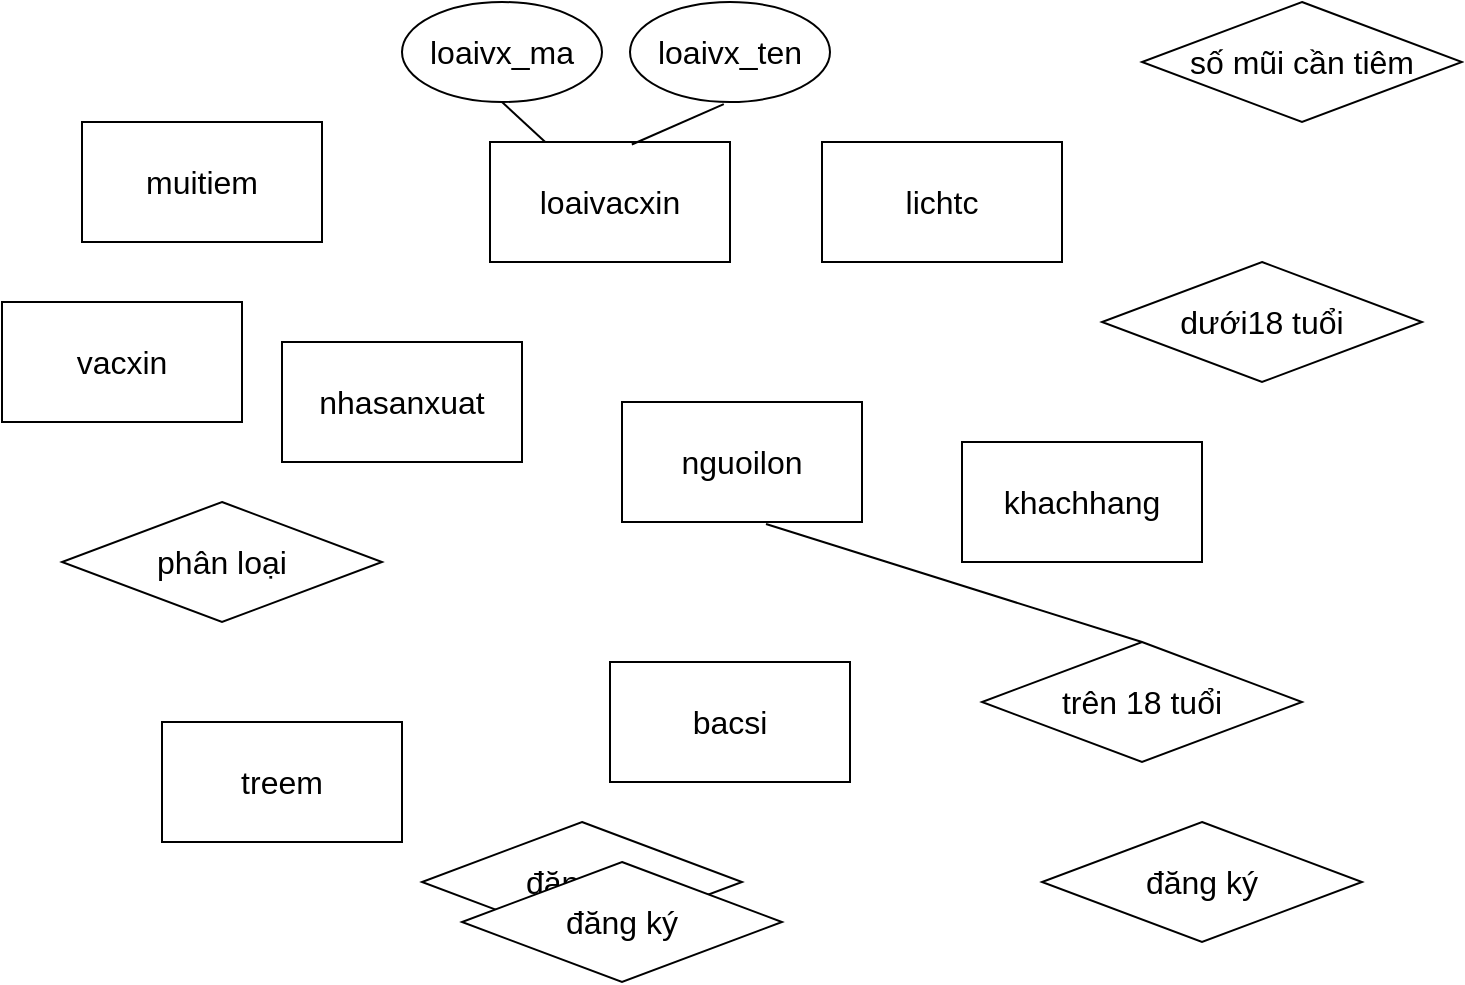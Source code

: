 <mxfile version="16.1.0" type="github">
  <diagram id="C5RBs43oDa-KdzZeNtuy" name="Page-1">
    <mxGraphModel dx="328" dy="184" grid="1" gridSize="10" guides="1" tooltips="1" connect="1" arrows="1" fold="1" page="1" pageScale="1" pageWidth="827" pageHeight="1169" math="0" shadow="0">
      <root>
        <mxCell id="WIyWlLk6GJQsqaUBKTNV-0" />
        <mxCell id="WIyWlLk6GJQsqaUBKTNV-1" parent="WIyWlLk6GJQsqaUBKTNV-0" />
        <mxCell id="QvG_tltzTtsuW_8JRA0w-0" value="muitiem" style="rounded=0;whiteSpace=wrap;html=1;fontSize=16;" vertex="1" parent="WIyWlLk6GJQsqaUBKTNV-1">
          <mxGeometry x="90" y="80" width="120" height="60" as="geometry" />
        </mxCell>
        <mxCell id="QvG_tltzTtsuW_8JRA0w-1" value="loaivacxin" style="rounded=0;whiteSpace=wrap;html=1;fontSize=16;" vertex="1" parent="WIyWlLk6GJQsqaUBKTNV-1">
          <mxGeometry x="294" y="90" width="120" height="60" as="geometry" />
        </mxCell>
        <mxCell id="QvG_tltzTtsuW_8JRA0w-2" value="bacsi" style="rounded=0;whiteSpace=wrap;html=1;fontSize=16;" vertex="1" parent="WIyWlLk6GJQsqaUBKTNV-1">
          <mxGeometry x="354" y="350" width="120" height="60" as="geometry" />
        </mxCell>
        <mxCell id="QvG_tltzTtsuW_8JRA0w-3" value="nguoilon" style="rounded=0;whiteSpace=wrap;html=1;fontSize=16;" vertex="1" parent="WIyWlLk6GJQsqaUBKTNV-1">
          <mxGeometry x="360" y="220" width="120" height="60" as="geometry" />
        </mxCell>
        <mxCell id="QvG_tltzTtsuW_8JRA0w-4" value="treem" style="rounded=0;whiteSpace=wrap;html=1;fontSize=16;" vertex="1" parent="WIyWlLk6GJQsqaUBKTNV-1">
          <mxGeometry x="130" y="380" width="120" height="60" as="geometry" />
        </mxCell>
        <mxCell id="QvG_tltzTtsuW_8JRA0w-5" value="khachhang" style="rounded=0;whiteSpace=wrap;html=1;fontSize=16;" vertex="1" parent="WIyWlLk6GJQsqaUBKTNV-1">
          <mxGeometry x="530" y="240" width="120" height="60" as="geometry" />
        </mxCell>
        <mxCell id="QvG_tltzTtsuW_8JRA0w-6" value="lichtc" style="rounded=0;whiteSpace=wrap;html=1;fontSize=16;" vertex="1" parent="WIyWlLk6GJQsqaUBKTNV-1">
          <mxGeometry x="460" y="90" width="120" height="60" as="geometry" />
        </mxCell>
        <mxCell id="QvG_tltzTtsuW_8JRA0w-9" value="vacxin" style="rounded=0;whiteSpace=wrap;html=1;fontSize=16;" vertex="1" parent="WIyWlLk6GJQsqaUBKTNV-1">
          <mxGeometry x="50" y="170" width="120" height="60" as="geometry" />
        </mxCell>
        <mxCell id="QvG_tltzTtsuW_8JRA0w-10" value="nhasanxuat" style="rounded=0;whiteSpace=wrap;html=1;fontSize=16;" vertex="1" parent="WIyWlLk6GJQsqaUBKTNV-1">
          <mxGeometry x="190" y="190" width="120" height="60" as="geometry" />
        </mxCell>
        <mxCell id="QvG_tltzTtsuW_8JRA0w-11" value="" style="endArrow=none;html=1;rounded=0;fontSize=16;entryX=0.6;entryY=1.017;entryDx=0;entryDy=0;entryPerimeter=0;exitX=0.5;exitY=0;exitDx=0;exitDy=0;" edge="1" parent="WIyWlLk6GJQsqaUBKTNV-1" source="QvG_tltzTtsuW_8JRA0w-12" target="QvG_tltzTtsuW_8JRA0w-3">
          <mxGeometry width="50" height="50" relative="1" as="geometry">
            <mxPoint x="400" y="290" as="sourcePoint" />
            <mxPoint x="450" y="240" as="targetPoint" />
          </mxGeometry>
        </mxCell>
        <mxCell id="QvG_tltzTtsuW_8JRA0w-12" value="trên 18 tuổi" style="rhombus;whiteSpace=wrap;html=1;fontSize=16;" vertex="1" parent="WIyWlLk6GJQsqaUBKTNV-1">
          <mxGeometry x="540" y="340" width="160" height="60" as="geometry" />
        </mxCell>
        <mxCell id="QvG_tltzTtsuW_8JRA0w-13" value="đăng ký" style="rhombus;whiteSpace=wrap;html=1;fontSize=16;" vertex="1" parent="WIyWlLk6GJQsqaUBKTNV-1">
          <mxGeometry x="570" y="430" width="160" height="60" as="geometry" />
        </mxCell>
        <mxCell id="QvG_tltzTtsuW_8JRA0w-14" value="đăng ký" style="rhombus;whiteSpace=wrap;html=1;fontSize=16;" vertex="1" parent="WIyWlLk6GJQsqaUBKTNV-1">
          <mxGeometry x="260" y="430" width="160" height="60" as="geometry" />
        </mxCell>
        <mxCell id="QvG_tltzTtsuW_8JRA0w-15" value="dưới18 tuổi" style="rhombus;whiteSpace=wrap;html=1;fontSize=16;" vertex="1" parent="WIyWlLk6GJQsqaUBKTNV-1">
          <mxGeometry x="600" y="150" width="160" height="60" as="geometry" />
        </mxCell>
        <mxCell id="QvG_tltzTtsuW_8JRA0w-16" value="phân loại" style="rhombus;whiteSpace=wrap;html=1;fontSize=16;" vertex="1" parent="WIyWlLk6GJQsqaUBKTNV-1">
          <mxGeometry x="80" y="270" width="160" height="60" as="geometry" />
        </mxCell>
        <mxCell id="QvG_tltzTtsuW_8JRA0w-17" value="đăng ký" style="rhombus;whiteSpace=wrap;html=1;fontSize=16;" vertex="1" parent="WIyWlLk6GJQsqaUBKTNV-1">
          <mxGeometry x="280" y="450" width="160" height="60" as="geometry" />
        </mxCell>
        <mxCell id="QvG_tltzTtsuW_8JRA0w-18" value="số mũi cần tiêm" style="rhombus;whiteSpace=wrap;html=1;fontSize=16;" vertex="1" parent="WIyWlLk6GJQsqaUBKTNV-1">
          <mxGeometry x="620" y="20" width="160" height="60" as="geometry" />
        </mxCell>
        <mxCell id="QvG_tltzTtsuW_8JRA0w-19" value="loaivx_ma" style="ellipse;whiteSpace=wrap;html=1;fontSize=16;" vertex="1" parent="WIyWlLk6GJQsqaUBKTNV-1">
          <mxGeometry x="250" y="20" width="100" height="50" as="geometry" />
        </mxCell>
        <mxCell id="QvG_tltzTtsuW_8JRA0w-20" value="loaivx_ten" style="ellipse;whiteSpace=wrap;html=1;fontSize=16;" vertex="1" parent="WIyWlLk6GJQsqaUBKTNV-1">
          <mxGeometry x="364" y="20" width="100" height="50" as="geometry" />
        </mxCell>
        <mxCell id="QvG_tltzTtsuW_8JRA0w-21" value="" style="endArrow=none;html=1;rounded=0;fontSize=16;entryX=0.591;entryY=0.021;entryDx=0;entryDy=0;entryPerimeter=0;exitX=0.469;exitY=1.022;exitDx=0;exitDy=0;exitPerimeter=0;" edge="1" parent="WIyWlLk6GJQsqaUBKTNV-1" source="QvG_tltzTtsuW_8JRA0w-20" target="QvG_tltzTtsuW_8JRA0w-1">
          <mxGeometry width="50" height="50" relative="1" as="geometry">
            <mxPoint x="400" y="70" as="sourcePoint" />
            <mxPoint x="450" y="20" as="targetPoint" />
          </mxGeometry>
        </mxCell>
        <mxCell id="QvG_tltzTtsuW_8JRA0w-22" value="" style="endArrow=none;html=1;rounded=0;fontSize=16;entryX=0.5;entryY=1;entryDx=0;entryDy=0;" edge="1" parent="WIyWlLk6GJQsqaUBKTNV-1" source="QvG_tltzTtsuW_8JRA0w-1" target="QvG_tltzTtsuW_8JRA0w-19">
          <mxGeometry width="50" height="50" relative="1" as="geometry">
            <mxPoint x="420.9" y="81.1" as="sourcePoint" />
            <mxPoint x="339.32" y="91.26" as="targetPoint" />
          </mxGeometry>
        </mxCell>
      </root>
    </mxGraphModel>
  </diagram>
</mxfile>
